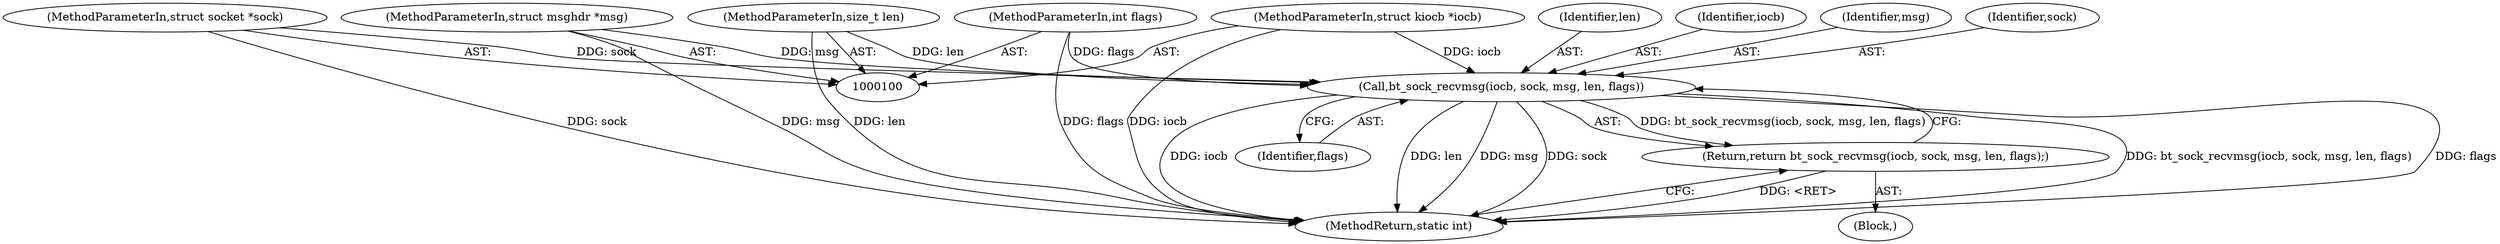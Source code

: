 digraph "0_linux_c8c499175f7d295ef867335bceb9a76a2c3cdc38@API" {
"1000159" [label="(Call,bt_sock_recvmsg(iocb, sock, msg, len, flags))"];
"1000101" [label="(MethodParameterIn,struct kiocb *iocb)"];
"1000102" [label="(MethodParameterIn,struct socket *sock)"];
"1000103" [label="(MethodParameterIn,struct msghdr *msg)"];
"1000104" [label="(MethodParameterIn,size_t len)"];
"1000105" [label="(MethodParameterIn,int flags)"];
"1000158" [label="(Return,return bt_sock_recvmsg(iocb, sock, msg, len, flags);)"];
"1000163" [label="(Identifier,len)"];
"1000160" [label="(Identifier,iocb)"];
"1000104" [label="(MethodParameterIn,size_t len)"];
"1000102" [label="(MethodParameterIn,struct socket *sock)"];
"1000106" [label="(Block,)"];
"1000103" [label="(MethodParameterIn,struct msghdr *msg)"];
"1000165" [label="(MethodReturn,static int)"];
"1000164" [label="(Identifier,flags)"];
"1000105" [label="(MethodParameterIn,int flags)"];
"1000162" [label="(Identifier,msg)"];
"1000159" [label="(Call,bt_sock_recvmsg(iocb, sock, msg, len, flags))"];
"1000101" [label="(MethodParameterIn,struct kiocb *iocb)"];
"1000161" [label="(Identifier,sock)"];
"1000158" [label="(Return,return bt_sock_recvmsg(iocb, sock, msg, len, flags);)"];
"1000159" -> "1000158"  [label="AST: "];
"1000159" -> "1000164"  [label="CFG: "];
"1000160" -> "1000159"  [label="AST: "];
"1000161" -> "1000159"  [label="AST: "];
"1000162" -> "1000159"  [label="AST: "];
"1000163" -> "1000159"  [label="AST: "];
"1000164" -> "1000159"  [label="AST: "];
"1000158" -> "1000159"  [label="CFG: "];
"1000159" -> "1000165"  [label="DDG: bt_sock_recvmsg(iocb, sock, msg, len, flags)"];
"1000159" -> "1000165"  [label="DDG: flags"];
"1000159" -> "1000165"  [label="DDG: iocb"];
"1000159" -> "1000165"  [label="DDG: len"];
"1000159" -> "1000165"  [label="DDG: msg"];
"1000159" -> "1000165"  [label="DDG: sock"];
"1000159" -> "1000158"  [label="DDG: bt_sock_recvmsg(iocb, sock, msg, len, flags)"];
"1000101" -> "1000159"  [label="DDG: iocb"];
"1000102" -> "1000159"  [label="DDG: sock"];
"1000103" -> "1000159"  [label="DDG: msg"];
"1000104" -> "1000159"  [label="DDG: len"];
"1000105" -> "1000159"  [label="DDG: flags"];
"1000101" -> "1000100"  [label="AST: "];
"1000101" -> "1000165"  [label="DDG: iocb"];
"1000102" -> "1000100"  [label="AST: "];
"1000102" -> "1000165"  [label="DDG: sock"];
"1000103" -> "1000100"  [label="AST: "];
"1000103" -> "1000165"  [label="DDG: msg"];
"1000104" -> "1000100"  [label="AST: "];
"1000104" -> "1000165"  [label="DDG: len"];
"1000105" -> "1000100"  [label="AST: "];
"1000105" -> "1000165"  [label="DDG: flags"];
"1000158" -> "1000106"  [label="AST: "];
"1000165" -> "1000158"  [label="CFG: "];
"1000158" -> "1000165"  [label="DDG: <RET>"];
}
